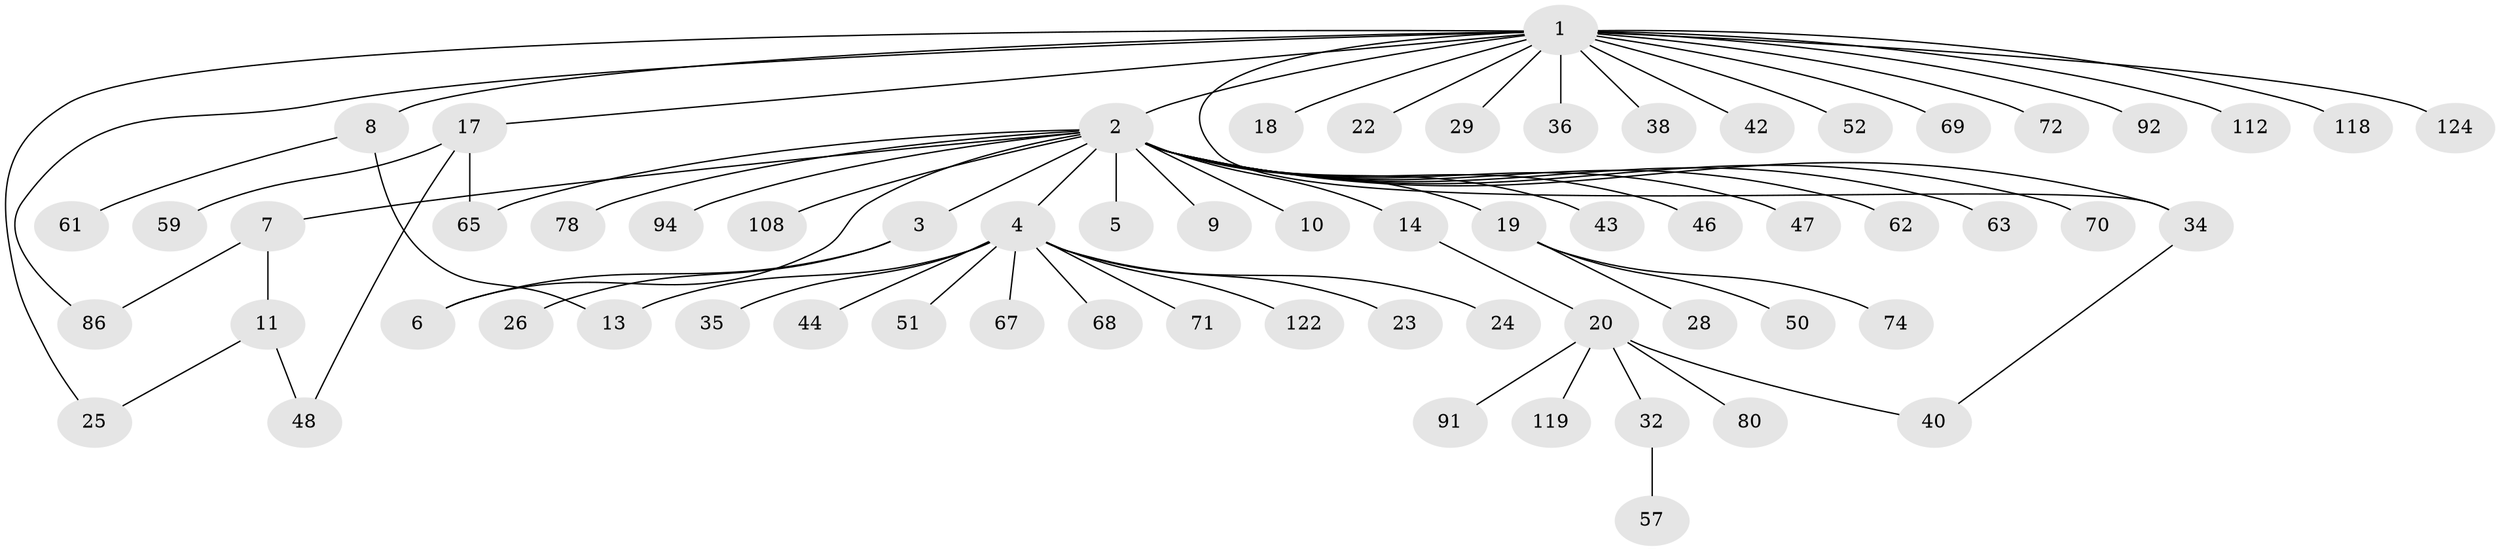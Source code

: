 // original degree distribution, {19: 0.007751937984496124, 21: 0.007751937984496124, 3: 0.05426356589147287, 11: 0.007751937984496124, 1: 0.627906976744186, 4: 0.03875968992248062, 5: 0.031007751937984496, 7: 0.007751937984496124, 6: 0.031007751937984496, 2: 0.18604651162790697}
// Generated by graph-tools (version 1.1) at 2025/14/03/09/25 04:14:29]
// undirected, 64 vertices, 71 edges
graph export_dot {
graph [start="1"]
  node [color=gray90,style=filled];
  1;
  2;
  3;
  4;
  5;
  6 [super="+89+96"];
  7 [super="+15"];
  8 [super="+97+12"];
  9;
  10;
  11 [super="+95+37"];
  13 [super="+21+100+125+90+30+49"];
  14 [super="+16+84+75"];
  17 [super="+73+129+99+58+33"];
  18;
  19 [super="+31+39"];
  20;
  22;
  23;
  24;
  25;
  26;
  28;
  29;
  32 [super="+60+81"];
  34 [super="+77+101+79"];
  35 [super="+76+102"];
  36;
  38 [super="+128+88+93+64+53"];
  40 [super="+113+98"];
  42;
  43;
  44;
  46 [super="+56"];
  47;
  48 [super="+55"];
  50;
  51 [super="+66+121+120+83"];
  52;
  57;
  59;
  61;
  62;
  63;
  65;
  67;
  68 [super="+87"];
  69;
  70;
  71;
  72;
  74;
  78;
  80 [super="+106"];
  86 [super="+107+103"];
  91;
  92 [super="+126"];
  94 [super="+105"];
  108;
  112;
  118;
  119;
  122 [super="+123"];
  124;
  1 -- 2;
  1 -- 8;
  1 -- 17;
  1 -- 18;
  1 -- 22;
  1 -- 25;
  1 -- 29;
  1 -- 34;
  1 -- 36;
  1 -- 38;
  1 -- 42;
  1 -- 52;
  1 -- 69;
  1 -- 72;
  1 -- 86;
  1 -- 92;
  1 -- 112;
  1 -- 118;
  1 -- 124;
  2 -- 3;
  2 -- 4;
  2 -- 5;
  2 -- 6;
  2 -- 7;
  2 -- 9;
  2 -- 10;
  2 -- 14;
  2 -- 19;
  2 -- 43;
  2 -- 46;
  2 -- 47;
  2 -- 62;
  2 -- 63;
  2 -- 65;
  2 -- 70;
  2 -- 78;
  2 -- 94;
  2 -- 108;
  2 -- 34;
  3 -- 6;
  3 -- 26;
  4 -- 23;
  4 -- 24;
  4 -- 35;
  4 -- 44;
  4 -- 51;
  4 -- 67;
  4 -- 68;
  4 -- 71;
  4 -- 122;
  4 -- 13;
  7 -- 11;
  7 -- 86;
  8 -- 13;
  8 -- 61;
  11 -- 25;
  11 -- 48;
  14 -- 20;
  17 -- 65;
  17 -- 59;
  17 -- 48;
  19 -- 28;
  19 -- 50;
  19 -- 74;
  20 -- 32;
  20 -- 40;
  20 -- 80;
  20 -- 91;
  20 -- 119;
  32 -- 57;
  34 -- 40;
}
